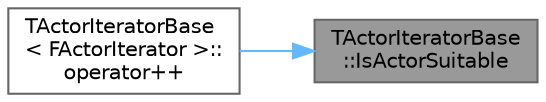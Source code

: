 digraph "TActorIteratorBase::IsActorSuitable"
{
 // INTERACTIVE_SVG=YES
 // LATEX_PDF_SIZE
  bgcolor="transparent";
  edge [fontname=Helvetica,fontsize=10,labelfontname=Helvetica,labelfontsize=10];
  node [fontname=Helvetica,fontsize=10,shape=box,height=0.2,width=0.4];
  rankdir="RL";
  Node1 [id="Node000001",label="TActorIteratorBase\l::IsActorSuitable",height=0.2,width=0.4,color="gray40", fillcolor="grey60", style="filled", fontcolor="black",tooltip="Determines whether this is a valid actor or not."];
  Node1 -> Node2 [id="edge1_Node000001_Node000002",dir="back",color="steelblue1",style="solid",tooltip=" "];
  Node2 [id="Node000002",label="TActorIteratorBase\l\< FActorIterator \>::\loperator++",height=0.2,width=0.4,color="grey40", fillcolor="white", style="filled",URL="$d4/d8b/classTActorIteratorBase.html#aabd5e74935f79264ac076a6d5841207c",tooltip=" "];
}
